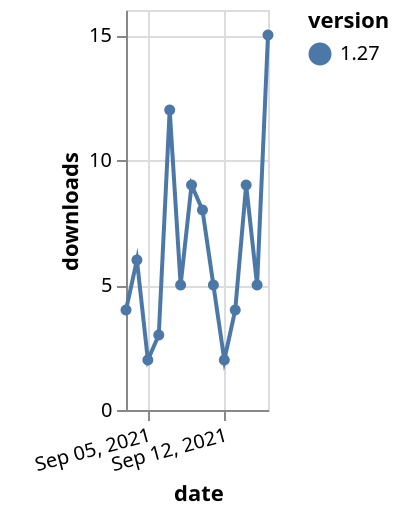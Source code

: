 {"$schema": "https://vega.github.io/schema/vega-lite/v5.json", "description": "A simple bar chart with embedded data.", "data": {"values": [{"date": "2021-09-03", "total": 7981, "delta": 4, "version": "1.27"}, {"date": "2021-09-04", "total": 7987, "delta": 6, "version": "1.27"}, {"date": "2021-09-05", "total": 7989, "delta": 2, "version": "1.27"}, {"date": "2021-09-06", "total": 7992, "delta": 3, "version": "1.27"}, {"date": "2021-09-07", "total": 8004, "delta": 12, "version": "1.27"}, {"date": "2021-09-08", "total": 8009, "delta": 5, "version": "1.27"}, {"date": "2021-09-09", "total": 8018, "delta": 9, "version": "1.27"}, {"date": "2021-09-10", "total": 8026, "delta": 8, "version": "1.27"}, {"date": "2021-09-11", "total": 8031, "delta": 5, "version": "1.27"}, {"date": "2021-09-12", "total": 8033, "delta": 2, "version": "1.27"}, {"date": "2021-09-13", "total": 8037, "delta": 4, "version": "1.27"}, {"date": "2021-09-14", "total": 8046, "delta": 9, "version": "1.27"}, {"date": "2021-09-15", "total": 8051, "delta": 5, "version": "1.27"}, {"date": "2021-09-16", "total": 8066, "delta": 15, "version": "1.27"}]}, "width": "container", "mark": {"type": "line", "point": {"filled": true}}, "encoding": {"x": {"field": "date", "type": "temporal", "timeUnit": "yearmonthdate", "title": "date", "axis": {"labelAngle": -15}}, "y": {"field": "delta", "type": "quantitative", "title": "downloads"}, "color": {"field": "version", "type": "nominal"}, "tooltip": {"field": "delta"}}}